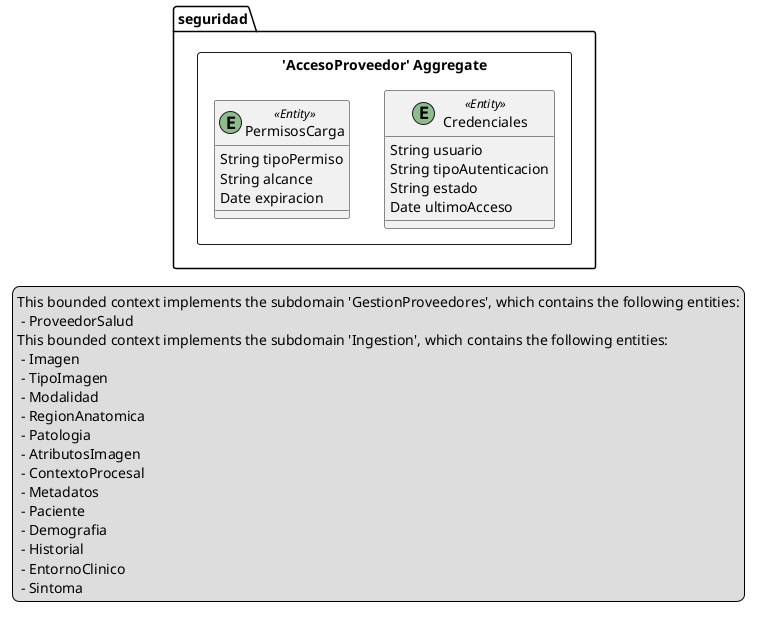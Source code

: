 @startuml

skinparam componentStyle uml2

package seguridad {
	package "'AccesoProveedor' Aggregate" <<Rectangle>> {
		class Credenciales <<(E,DarkSeaGreen) Entity>> {
			String usuario
			String tipoAutenticacion
			String estado
			Date ultimoAcceso
		}
		class PermisosCarga <<(E,DarkSeaGreen) Entity>> {
			String tipoPermiso
			String alcance
			Date expiracion
		}
	}
}
legend left
  This bounded context implements the subdomain 'GestionProveedores', which contains the following entities:
   - ProveedorSalud
  This bounded context implements the subdomain 'Ingestion', which contains the following entities:
   - Imagen
   - TipoImagen
   - Modalidad
   - RegionAnatomica
   - Patologia
   - AtributosImagen
   - ContextoProcesal
   - Metadatos
   - Paciente
   - Demografia
   - Historial
   - EntornoClinico
   - Sintoma
end legend


@enduml
